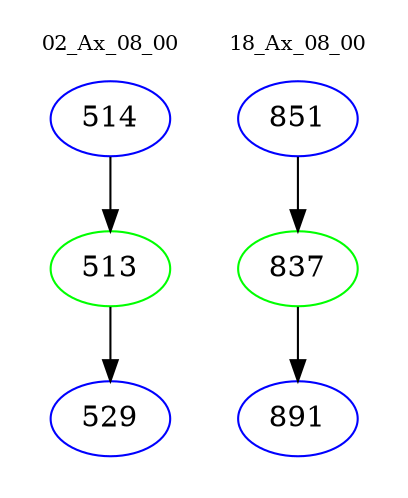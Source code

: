 digraph{
subgraph cluster_0 {
color = white
label = "02_Ax_08_00";
fontsize=10;
T0_514 [label="514", color="blue"]
T0_514 -> T0_513 [color="black"]
T0_513 [label="513", color="green"]
T0_513 -> T0_529 [color="black"]
T0_529 [label="529", color="blue"]
}
subgraph cluster_1 {
color = white
label = "18_Ax_08_00";
fontsize=10;
T1_851 [label="851", color="blue"]
T1_851 -> T1_837 [color="black"]
T1_837 [label="837", color="green"]
T1_837 -> T1_891 [color="black"]
T1_891 [label="891", color="blue"]
}
}
